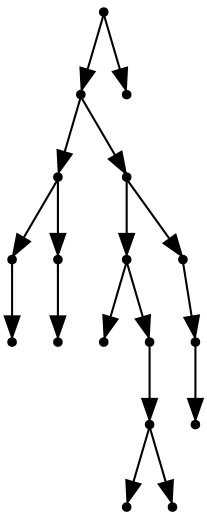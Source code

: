 digraph {
  17 [shape=point];
  15 [shape=point];
  4 [shape=point];
  1 [shape=point];
  0 [shape=point];
  3 [shape=point];
  2 [shape=point];
  14 [shape=point];
  10 [shape=point];
  5 [shape=point];
  9 [shape=point];
  8 [shape=point];
  6 [shape=point];
  7 [shape=point];
  13 [shape=point];
  12 [shape=point];
  11 [shape=point];
  16 [shape=point];
17 -> 15;
15 -> 4;
4 -> 1;
1 -> 0;
4 -> 3;
3 -> 2;
15 -> 14;
14 -> 10;
10 -> 5;
10 -> 9;
9 -> 8;
8 -> 6;
8 -> 7;
14 -> 13;
13 -> 12;
12 -> 11;
17 -> 16;
}
